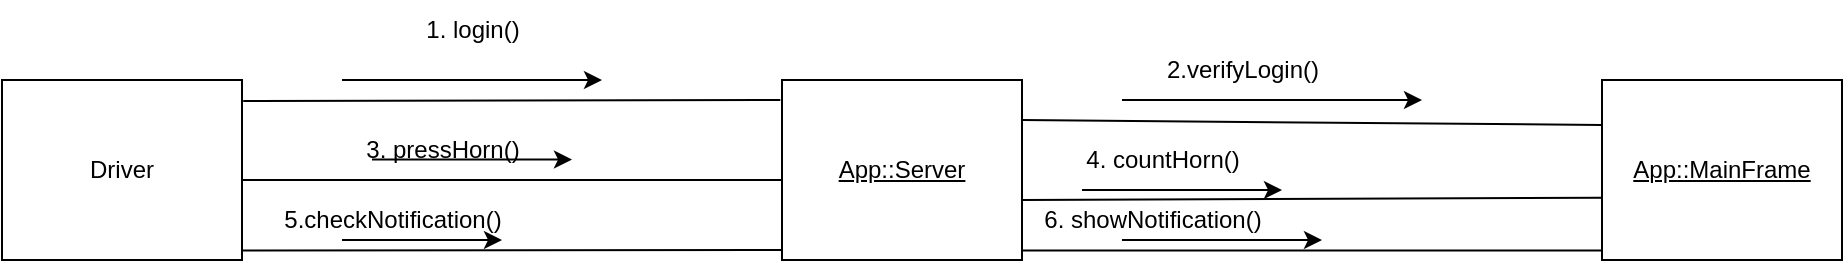 <mxfile version="20.2.3" type="device"><diagram id="6PQIna179c1NMsLHPEE7" name="Page-1"><mxGraphModel dx="532" dy="251" grid="1" gridSize="10" guides="1" tooltips="1" connect="1" arrows="1" fold="1" page="1" pageScale="1" pageWidth="1200" pageHeight="1600" math="0" shadow="0"><root><mxCell id="0"/><mxCell id="1" parent="0"/><mxCell id="TlVYa2g1uvBTsG3A27is-1" value="&amp;nbsp;Driver&amp;nbsp;" style="rounded=0;whiteSpace=wrap;html=1;" vertex="1" parent="1"><mxGeometry x="80" y="120" width="120" height="90" as="geometry"/></mxCell><mxCell id="TlVYa2g1uvBTsG3A27is-4" value="&lt;u&gt;App::MainFrame&lt;/u&gt;" style="rounded=0;whiteSpace=wrap;html=1;" vertex="1" parent="1"><mxGeometry x="880" y="120" width="120" height="90" as="geometry"/></mxCell><mxCell id="TlVYa2g1uvBTsG3A27is-5" value="&lt;u&gt;App::Server&lt;/u&gt;" style="rounded=0;whiteSpace=wrap;html=1;" vertex="1" parent="1"><mxGeometry x="470" y="120" width="120" height="90" as="geometry"/></mxCell><mxCell id="TlVYa2g1uvBTsG3A27is-7" value="" style="endArrow=none;html=1;rounded=0;exitX=1.005;exitY=0.117;exitDx=0;exitDy=0;entryX=-0.007;entryY=0.111;entryDx=0;entryDy=0;fontStyle=1;exitPerimeter=0;entryPerimeter=0;" edge="1" parent="1" source="TlVYa2g1uvBTsG3A27is-1" target="TlVYa2g1uvBTsG3A27is-5"><mxGeometry width="50" height="50" relative="1" as="geometry"><mxPoint x="310" y="280" as="sourcePoint"/><mxPoint x="360" y="230" as="targetPoint"/></mxGeometry></mxCell><mxCell id="TlVYa2g1uvBTsG3A27is-8" value="" style="endArrow=none;html=1;rounded=0;exitX=1;exitY=0.25;exitDx=0;exitDy=0;entryX=0;entryY=0.25;entryDx=0;entryDy=0;" edge="1" parent="1"><mxGeometry width="50" height="50" relative="1" as="geometry"><mxPoint x="200" y="170" as="sourcePoint"/><mxPoint x="470" y="170" as="targetPoint"/></mxGeometry></mxCell><mxCell id="TlVYa2g1uvBTsG3A27is-9" value="" style="endArrow=none;html=1;rounded=0;exitX=1;exitY=0.25;exitDx=0;exitDy=0;entryX=0;entryY=0.654;entryDx=0;entryDy=0;entryPerimeter=0;" edge="1" parent="1" target="TlVYa2g1uvBTsG3A27is-4"><mxGeometry width="50" height="50" relative="1" as="geometry"><mxPoint x="590" y="180" as="sourcePoint"/><mxPoint x="860" y="180" as="targetPoint"/></mxGeometry></mxCell><mxCell id="TlVYa2g1uvBTsG3A27is-10" value="" style="endArrow=none;html=1;rounded=0;exitX=1;exitY=0.25;exitDx=0;exitDy=0;entryX=0;entryY=0.25;entryDx=0;entryDy=0;fontStyle=1" edge="1" parent="1" target="TlVYa2g1uvBTsG3A27is-4"><mxGeometry width="50" height="50" relative="1" as="geometry"><mxPoint x="590" y="140" as="sourcePoint"/><mxPoint x="860" y="140" as="targetPoint"/></mxGeometry></mxCell><mxCell id="TlVYa2g1uvBTsG3A27is-11" value="" style="endArrow=classic;html=1;rounded=0;" edge="1" parent="1"><mxGeometry width="50" height="50" relative="1" as="geometry"><mxPoint x="250" y="120" as="sourcePoint"/><mxPoint x="380" y="120" as="targetPoint"/></mxGeometry></mxCell><mxCell id="TlVYa2g1uvBTsG3A27is-12" value="1. login()" style="text;html=1;align=center;verticalAlign=middle;resizable=0;points=[];autosize=1;strokeColor=none;fillColor=none;" vertex="1" parent="1"><mxGeometry x="280" y="80" width="70" height="30" as="geometry"/></mxCell><mxCell id="TlVYa2g1uvBTsG3A27is-13" value="" style="endArrow=classic;html=1;rounded=0;" edge="1" parent="1"><mxGeometry width="50" height="50" relative="1" as="geometry"><mxPoint x="640" y="130" as="sourcePoint"/><mxPoint x="790" y="130" as="targetPoint"/></mxGeometry></mxCell><mxCell id="TlVYa2g1uvBTsG3A27is-14" value="2.verifyLogin()" style="text;html=1;align=center;verticalAlign=middle;resizable=0;points=[];autosize=1;strokeColor=none;fillColor=none;" vertex="1" parent="1"><mxGeometry x="650" y="100" width="100" height="30" as="geometry"/></mxCell><mxCell id="TlVYa2g1uvBTsG3A27is-16" value="3. pressHorn()" style="text;html=1;align=center;verticalAlign=middle;resizable=0;points=[];autosize=1;strokeColor=none;fillColor=none;" vertex="1" parent="1"><mxGeometry x="250" y="140" width="100" height="30" as="geometry"/></mxCell><mxCell id="TlVYa2g1uvBTsG3A27is-17" value="" style="endArrow=classic;html=1;rounded=0;" edge="1" parent="1"><mxGeometry width="50" height="50" relative="1" as="geometry"><mxPoint x="265" y="159.77" as="sourcePoint"/><mxPoint x="365" y="159.77" as="targetPoint"/></mxGeometry></mxCell><mxCell id="TlVYa2g1uvBTsG3A27is-18" value="4. countHorn()" style="text;html=1;align=center;verticalAlign=middle;resizable=0;points=[];autosize=1;strokeColor=none;fillColor=none;" vertex="1" parent="1"><mxGeometry x="610" y="145" width="100" height="30" as="geometry"/></mxCell><mxCell id="TlVYa2g1uvBTsG3A27is-19" value="" style="endArrow=none;html=1;rounded=0;exitX=1.001;exitY=0.947;exitDx=0;exitDy=0;exitPerimeter=0;entryX=0;entryY=0.944;entryDx=0;entryDy=0;entryPerimeter=0;" edge="1" parent="1" source="TlVYa2g1uvBTsG3A27is-1" target="TlVYa2g1uvBTsG3A27is-5"><mxGeometry width="50" height="50" relative="1" as="geometry"><mxPoint x="200" y="199.39" as="sourcePoint"/><mxPoint x="420" y="196" as="targetPoint"/></mxGeometry></mxCell><mxCell id="TlVYa2g1uvBTsG3A27is-21" value="" style="endArrow=classic;html=1;rounded=0;" edge="1" parent="1"><mxGeometry width="50" height="50" relative="1" as="geometry"><mxPoint x="620" y="175" as="sourcePoint"/><mxPoint x="720" y="175" as="targetPoint"/></mxGeometry></mxCell><mxCell id="TlVYa2g1uvBTsG3A27is-22" value="" style="endArrow=classic;html=1;rounded=0;" edge="1" parent="1"><mxGeometry width="50" height="50" relative="1" as="geometry"><mxPoint x="250" y="200" as="sourcePoint"/><mxPoint x="330" y="200" as="targetPoint"/></mxGeometry></mxCell><mxCell id="TlVYa2g1uvBTsG3A27is-23" value="5.checkNotification()" style="text;html=1;align=center;verticalAlign=middle;resizable=0;points=[];autosize=1;strokeColor=none;fillColor=none;" vertex="1" parent="1"><mxGeometry x="210" y="175" width="130" height="30" as="geometry"/></mxCell><mxCell id="TlVYa2g1uvBTsG3A27is-24" value="" style="endArrow=none;html=1;rounded=0;exitX=1.001;exitY=0.947;exitDx=0;exitDy=0;exitPerimeter=0;entryX=0.004;entryY=0.947;entryDx=0;entryDy=0;entryPerimeter=0;" edge="1" parent="1" target="TlVYa2g1uvBTsG3A27is-4"><mxGeometry width="50" height="50" relative="1" as="geometry"><mxPoint x="590" y="205.27" as="sourcePoint"/><mxPoint x="859.88" y="205.0" as="targetPoint"/></mxGeometry></mxCell><mxCell id="TlVYa2g1uvBTsG3A27is-25" value="" style="endArrow=classic;html=1;rounded=0;" edge="1" parent="1"><mxGeometry width="50" height="50" relative="1" as="geometry"><mxPoint x="640" y="200" as="sourcePoint"/><mxPoint x="740" y="200" as="targetPoint"/></mxGeometry></mxCell><mxCell id="TlVYa2g1uvBTsG3A27is-26" value="6. showNotification()" style="text;html=1;align=center;verticalAlign=middle;resizable=0;points=[];autosize=1;strokeColor=none;fillColor=none;" vertex="1" parent="1"><mxGeometry x="590" y="175" width="130" height="30" as="geometry"/></mxCell></root></mxGraphModel></diagram></mxfile>